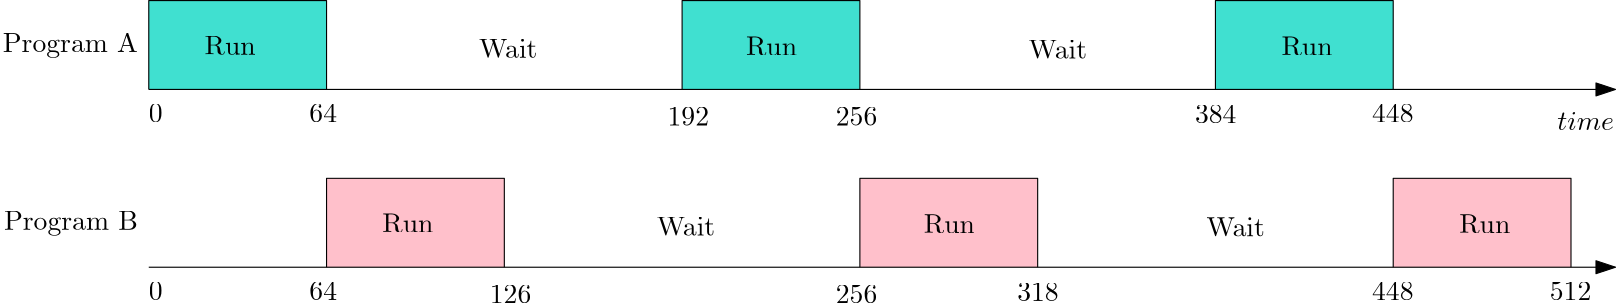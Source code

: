 <?xml version="1.0"?>
<!DOCTYPE ipe SYSTEM "ipe.dtd">
<ipe version="70218" creator="Ipe 7.2.28">
<info created="D:20241007174341" modified="D:20241007174341"/>
<ipestyle name="basic">
<symbol name="arrow/arc(spx)">
<path stroke="sym-stroke" fill="sym-stroke" pen="sym-pen">
0 0 m
-1 0.333 l
-1 -0.333 l
h
</path>
</symbol>
<symbol name="arrow/farc(spx)">
<path stroke="sym-stroke" fill="white" pen="sym-pen">
0 0 m
-1 0.333 l
-1 -0.333 l
h
</path>
</symbol>
<symbol name="arrow/ptarc(spx)">
<path stroke="sym-stroke" fill="sym-stroke" pen="sym-pen">
0 0 m
-1 0.333 l
-0.8 0 l
-1 -0.333 l
h
</path>
</symbol>
<symbol name="arrow/fptarc(spx)">
<path stroke="sym-stroke" fill="white" pen="sym-pen">
0 0 m
-1 0.333 l
-0.8 0 l
-1 -0.333 l
h
</path>
</symbol>
<symbol name="mark/circle(sx)" transformations="translations">
<path fill="sym-stroke">
0.6 0 0 0.6 0 0 e
0.4 0 0 0.4 0 0 e
</path>
</symbol>
<symbol name="mark/disk(sx)" transformations="translations">
<path fill="sym-stroke">
0.6 0 0 0.6 0 0 e
</path>
</symbol>
<symbol name="mark/fdisk(sfx)" transformations="translations">
<group>
<path fill="sym-fill">
0.5 0 0 0.5 0 0 e
</path>
<path fill="sym-stroke" fillrule="eofill">
0.6 0 0 0.6 0 0 e
0.4 0 0 0.4 0 0 e
</path>
</group>
</symbol>
<symbol name="mark/box(sx)" transformations="translations">
<path fill="sym-stroke" fillrule="eofill">
-0.6 -0.6 m
0.6 -0.6 l
0.6 0.6 l
-0.6 0.6 l
h
-0.4 -0.4 m
0.4 -0.4 l
0.4 0.4 l
-0.4 0.4 l
h
</path>
</symbol>
<symbol name="mark/square(sx)" transformations="translations">
<path fill="sym-stroke">
-0.6 -0.6 m
0.6 -0.6 l
0.6 0.6 l
-0.6 0.6 l
h
</path>
</symbol>
<symbol name="mark/fsquare(sfx)" transformations="translations">
<group>
<path fill="sym-fill">
-0.5 -0.5 m
0.5 -0.5 l
0.5 0.5 l
-0.5 0.5 l
h
</path>
<path fill="sym-stroke" fillrule="eofill">
-0.6 -0.6 m
0.6 -0.6 l
0.6 0.6 l
-0.6 0.6 l
h
-0.4 -0.4 m
0.4 -0.4 l
0.4 0.4 l
-0.4 0.4 l
h
</path>
</group>
</symbol>
<symbol name="mark/cross(sx)" transformations="translations">
<group>
<path fill="sym-stroke">
-0.43 -0.57 m
0.57 0.43 l
0.43 0.57 l
-0.57 -0.43 l
h
</path>
<path fill="sym-stroke">
-0.43 0.57 m
0.57 -0.43 l
0.43 -0.57 l
-0.57 0.43 l
h
</path>
</group>
</symbol>
<symbol name="arrow/fnormal(spx)">
<path stroke="sym-stroke" fill="white" pen="sym-pen">
0 0 m
-1 0.333 l
-1 -0.333 l
h
</path>
</symbol>
<symbol name="arrow/pointed(spx)">
<path stroke="sym-stroke" fill="sym-stroke" pen="sym-pen">
0 0 m
-1 0.333 l
-0.8 0 l
-1 -0.333 l
h
</path>
</symbol>
<symbol name="arrow/fpointed(spx)">
<path stroke="sym-stroke" fill="white" pen="sym-pen">
0 0 m
-1 0.333 l
-0.8 0 l
-1 -0.333 l
h
</path>
</symbol>
<symbol name="arrow/linear(spx)">
<path stroke="sym-stroke" pen="sym-pen">
-1 0.333 m
0 0 l
-1 -0.333 l
</path>
</symbol>
<symbol name="arrow/fdouble(spx)">
<path stroke="sym-stroke" fill="white" pen="sym-pen">
0 0 m
-1 0.333 l
-1 -0.333 l
h
-1 0 m
-2 0.333 l
-2 -0.333 l
h
</path>
</symbol>
<symbol name="arrow/double(spx)">
<path stroke="sym-stroke" fill="sym-stroke" pen="sym-pen">
0 0 m
-1 0.333 l
-1 -0.333 l
h
-1 0 m
-2 0.333 l
-2 -0.333 l
h
</path>
</symbol>
<symbol name="arrow/mid-normal(spx)">
<path stroke="sym-stroke" fill="sym-stroke" pen="sym-pen">
0.5 0 m
-0.5 0.333 l
-0.5 -0.333 l
h
</path>
</symbol>
<symbol name="arrow/mid-fnormal(spx)">
<path stroke="sym-stroke" fill="white" pen="sym-pen">
0.5 0 m
-0.5 0.333 l
-0.5 -0.333 l
h
</path>
</symbol>
<symbol name="arrow/mid-pointed(spx)">
<path stroke="sym-stroke" fill="sym-stroke" pen="sym-pen">
0.5 0 m
-0.5 0.333 l
-0.3 0 l
-0.5 -0.333 l
h
</path>
</symbol>
<symbol name="arrow/mid-fpointed(spx)">
<path stroke="sym-stroke" fill="white" pen="sym-pen">
0.5 0 m
-0.5 0.333 l
-0.3 0 l
-0.5 -0.333 l
h
</path>
</symbol>
<symbol name="arrow/mid-double(spx)">
<path stroke="sym-stroke" fill="sym-stroke" pen="sym-pen">
1 0 m
0 0.333 l
0 -0.333 l
h
0 0 m
-1 0.333 l
-1 -0.333 l
h
</path>
</symbol>
<symbol name="arrow/mid-fdouble(spx)">
<path stroke="sym-stroke" fill="white" pen="sym-pen">
1 0 m
0 0.333 l
0 -0.333 l
h
0 0 m
-1 0.333 l
-1 -0.333 l
h
</path>
</symbol>
<anglesize name="22.5 deg" value="22.5"/>
<anglesize name="30 deg" value="30"/>
<anglesize name="45 deg" value="45"/>
<anglesize name="60 deg" value="60"/>
<anglesize name="90 deg" value="90"/>
<arrowsize name="large" value="10"/>
<arrowsize name="small" value="5"/>
<arrowsize name="tiny" value="3"/>
<color name="blue" value="0 0 1"/>
<color name="brown" value="0.647 0.165 0.165"/>
<color name="darkblue" value="0 0 0.545"/>
<color name="darkcyan" value="0 0.545 0.545"/>
<color name="darkgray" value="0.663"/>
<color name="darkgreen" value="0 0.392 0"/>
<color name="darkmagenta" value="0.545 0 0.545"/>
<color name="darkorange" value="1 0.549 0"/>
<color name="darkred" value="0.545 0 0"/>
<color name="gold" value="1 0.843 0"/>
<color name="gray" value="0.745"/>
<color name="green" value="0 1 0"/>
<color name="lightblue" value="0.678 0.847 0.902"/>
<color name="lightcyan" value="0.878 1 1"/>
<color name="lightgray" value="0.827"/>
<color name="lightgreen" value="0.565 0.933 0.565"/>
<color name="lightyellow" value="1 1 0.878"/>
<color name="navy" value="0 0 0.502"/>
<color name="orange" value="1 0.647 0"/>
<color name="pink" value="1 0.753 0.796"/>
<color name="purple" value="0.627 0.125 0.941"/>
<color name="red" value="1 0 0"/>
<color name="seagreen" value="0.18 0.545 0.341"/>
<color name="turquoise" value="0.251 0.878 0.816"/>
<color name="violet" value="0.933 0.51 0.933"/>
<color name="yellow" value="1 1 0"/>
<dashstyle name="dash dot dotted" value="[4 2 1 2 1 2] 0"/>
<dashstyle name="dash dotted" value="[4 2 1 2] 0"/>
<dashstyle name="dashed" value="[4] 0"/>
<dashstyle name="dotted" value="[1 3] 0"/>
<gridsize name="10 pts (~3.5 mm)" value="10"/>
<gridsize name="14 pts (~5 mm)" value="14"/>
<gridsize name="16 pts (~6 mm)" value="16"/>
<gridsize name="20 pts (~7 mm)" value="20"/>
<gridsize name="28 pts (~10 mm)" value="28"/>
<gridsize name="32 pts (~12 mm)" value="32"/>
<gridsize name="4 pts" value="4"/>
<gridsize name="56 pts (~20 mm)" value="56"/>
<gridsize name="8 pts (~3 mm)" value="8"/>
<opacity name="10%" value="0.1"/>
<opacity name="30%" value="0.3"/>
<opacity name="50%" value="0.5"/>
<opacity name="75%" value="0.75"/>
<pen name="fat" value="1.2"/>
<pen name="heavier" value="0.8"/>
<pen name="ultrafat" value="2"/>
<symbolsize name="large" value="5"/>
<symbolsize name="small" value="2"/>
<symbolsize name="tiny" value="1.1"/>
<textsize name="Huge" value="\Huge"/>
<textsize name="LARGE" value="\LARGE"/>
<textsize name="Large" value="\Large"/>
<textsize name="footnote" value="\footnotesize"/>
<textsize name="huge" value="\huge"/>
<textsize name="large" value="\large"/>
<textsize name="script" value="\scriptsize"/>
<textsize name="small" value="\small"/>
<textsize name="tiny" value="\tiny"/>
<textstyle name="center" begin="\begin{center}" end="\end{center}"/>
<textstyle name="item" begin="\begin{itemize}\item{}" end="\end{itemize}"/>
<textstyle name="itemize" begin="\begin{itemize}" end="\end{itemize}"/>
<tiling name="falling" angle="-60" step="4" width="1"/>
<tiling name="rising" angle="30" step="4" width="1"/>
</ipestyle>
<page>
<layer name="alpha"/>
<view layers="alpha" active="alpha"/>
<text layer="alpha" matrix="1 0 0 1 0 -11.8424" transformations="translations" pos="64 640" stroke="black" type="label" width="8.302" height="6.42" depth="0" valign="baseline">0
</text>
<text matrix="1 0 0 1 59.0742 1.43544" transformations="translations" pos="512 624" stroke="black" type="label" width="20.416" height="6.571" depth="0" valign="baseline">$time$</text>
<path stroke="black" fill="turquoise">
64 640 m
64 672 l
128 672 l
128 640 l
</path>
<path stroke="black" fill="turquoise">
256 640 m
256 672 l
320 672 l
320 640 l
</path>
<path stroke="black" fill="turquoise">
448 640 m
448 672 l
512 672 l
512 640 l
</path>
<text matrix="1 0 0 1 0 -75.8424" transformations="translations" pos="64 640" stroke="black" type="label" width="8.302" height="6.42" depth="0" valign="baseline">0
</text>
<text matrix="1 0 0 1 -100.557 -34.5371" transformations="translations" pos="112 688" stroke="black" type="label" width="48.623" height="6.815" depth="1.93" valign="baseline">Program A</text>
<text matrix="1 0 0 1 -100.136 -98.4859" transformations="translations" pos="112 688" stroke="black" type="label" width="48.208" height="6.815" depth="1.93" valign="baseline">Program B</text>
<text matrix="1 0 0 1 -4.50041 -3.92669" transformations="translations" pos="88.5678 656.444" stroke="black" type="label" width="18.403" height="6.808" depth="0" valign="baseline">Run</text>
<text matrix="1 0 0 1 190.432 -4.20683" transformations="translations" pos="88.5678 656.444" stroke="black" type="label" width="18.403" height="6.808" depth="0" valign="baseline">Run</text>
<text matrix="1 0 0 1 383.19 -4.20683" transformations="translations" pos="88.5678 656.444" stroke="black" type="label" width="18.403" height="6.808" depth="0" valign="baseline">Run</text>
<text matrix="1 0 0 1 -10.11 -4.76812" transformations="translations" pos="192.976 656.163" stroke="black" type="label" width="21.032" height="6.808" depth="0" valign="baseline">Wait</text>
<text matrix="1 0 0 1 187.767 -5.04887" transformations="translations" pos="192.976 656.163" stroke="black" type="label" width="21.032" height="6.808" depth="0" valign="baseline">Wait</text>
<text matrix="1 0 0 1 -6.18328 -11.7801" transformations="translations" pos="128 640" stroke="black" type="label" width="9.963" height="6.42" depth="0" valign="baseline">64</text>
<text matrix="1 0 0 1 -15.1586 -3.08526" transformations="translations" pos="265.9 630.079" stroke="black" type="label" width="14.944" height="6.42" depth="0" valign="baseline">192</text>
<text matrix="1 0 0 1 -13.4757 -5.32908" transformations="translations" pos="324.8 632.323" stroke="black" type="label" width="14.944" height="6.42" depth="0" valign="baseline">256</text>
<text matrix="1 0 0 1 -15.7195 -4.76812" transformations="translations" pos="456.344 632.603" stroke="black" type="label" width="14.944" height="6.42" depth="0" valign="baseline">384</text>
<text matrix="1 0 0 1 -3.09802 -5.60956" transformations="translations" pos="507.461 633.725" stroke="black" type="label" width="14.944" height="6.42" depth="0" valign="baseline">448</text>
<text matrix="1 0 0 1 -6.18328 -75.7801" transformations="translations" pos="128 640" stroke="black" type="label" width="9.963" height="6.42" depth="0" valign="baseline">64</text>
<text matrix="1 0 0 1 -79.1586 -67.0853" transformations="translations" pos="265.9 630.079" stroke="black" type="label" width="14.944" height="6.42" depth="0" valign="baseline">126</text>
<text matrix="1 0 0 1 -13.4757 -69.3291" transformations="translations" pos="324.8 632.323" stroke="black" type="label" width="14.944" height="6.42" depth="0" valign="baseline">256</text>
<text matrix="1 0 0 1 -79.7195 -68.7681" transformations="translations" pos="456.344 632.603" stroke="black" type="label" width="14.944" height="6.42" depth="0" valign="baseline">318</text>
<text matrix="1 0 0 1 -3.098 -69.6096" transformations="translations" pos="507.461 633.725" stroke="black" type="label" width="14.944" height="6.42" depth="0" valign="baseline">448</text>
<path matrix="1 0 0 1 64 -64" stroke="black" fill="pink">
64 640 m
64 672 l
128 672 l
128 640 l
</path>
<path matrix="1 0 0 1 64 -64" stroke="black" fill="pink">
256 640 m
256 672 l
320 672 l
320 640 l
</path>
<path matrix="1 0 0 1 64 -64" stroke="black" fill="pink">
448 640 m
448 672 l
512 672 l
512 640 l
</path>
<text matrix="1 0 0 1 59.4996 -67.9267" transformations="translations" pos="88.5678 656.444" stroke="black" type="label" width="18.403" height="6.808" depth="0" valign="baseline">Run</text>
<text matrix="1 0 0 1 254.432 -68.2068" transformations="translations" pos="88.5678 656.444" stroke="black" type="label" width="18.403" height="6.808" depth="0" valign="baseline">Run</text>
<text matrix="1 0 0 1 447.19 -68.2068" transformations="translations" pos="88.5678 656.444" stroke="black" type="label" width="18.403" height="6.808" depth="0" valign="baseline">Run</text>
<text matrix="1 0 0 1 53.89 -68.7681" transformations="translations" pos="192.976 656.163" stroke="black" type="label" width="21.032" height="6.808" depth="0" valign="baseline">Wait</text>
<text matrix="1 0 0 1 251.767 -69.0489" transformations="translations" pos="192.976 656.163" stroke="black" type="label" width="21.032" height="6.808" depth="0" valign="baseline">Wait</text>
<path stroke="black" arrow="normal/normal">
64 640 m
592 640 l
</path>
<path stroke="black" arrow="normal/normal">
64 576 m
592 576 l
</path>
<text matrix="1 0 0 1 60.902 -69.6096" transformations="translations" pos="507.461 633.725" stroke="black" type="label" width="14.944" height="6.42" depth="0" valign="baseline">512</text>
</page>
</ipe>
